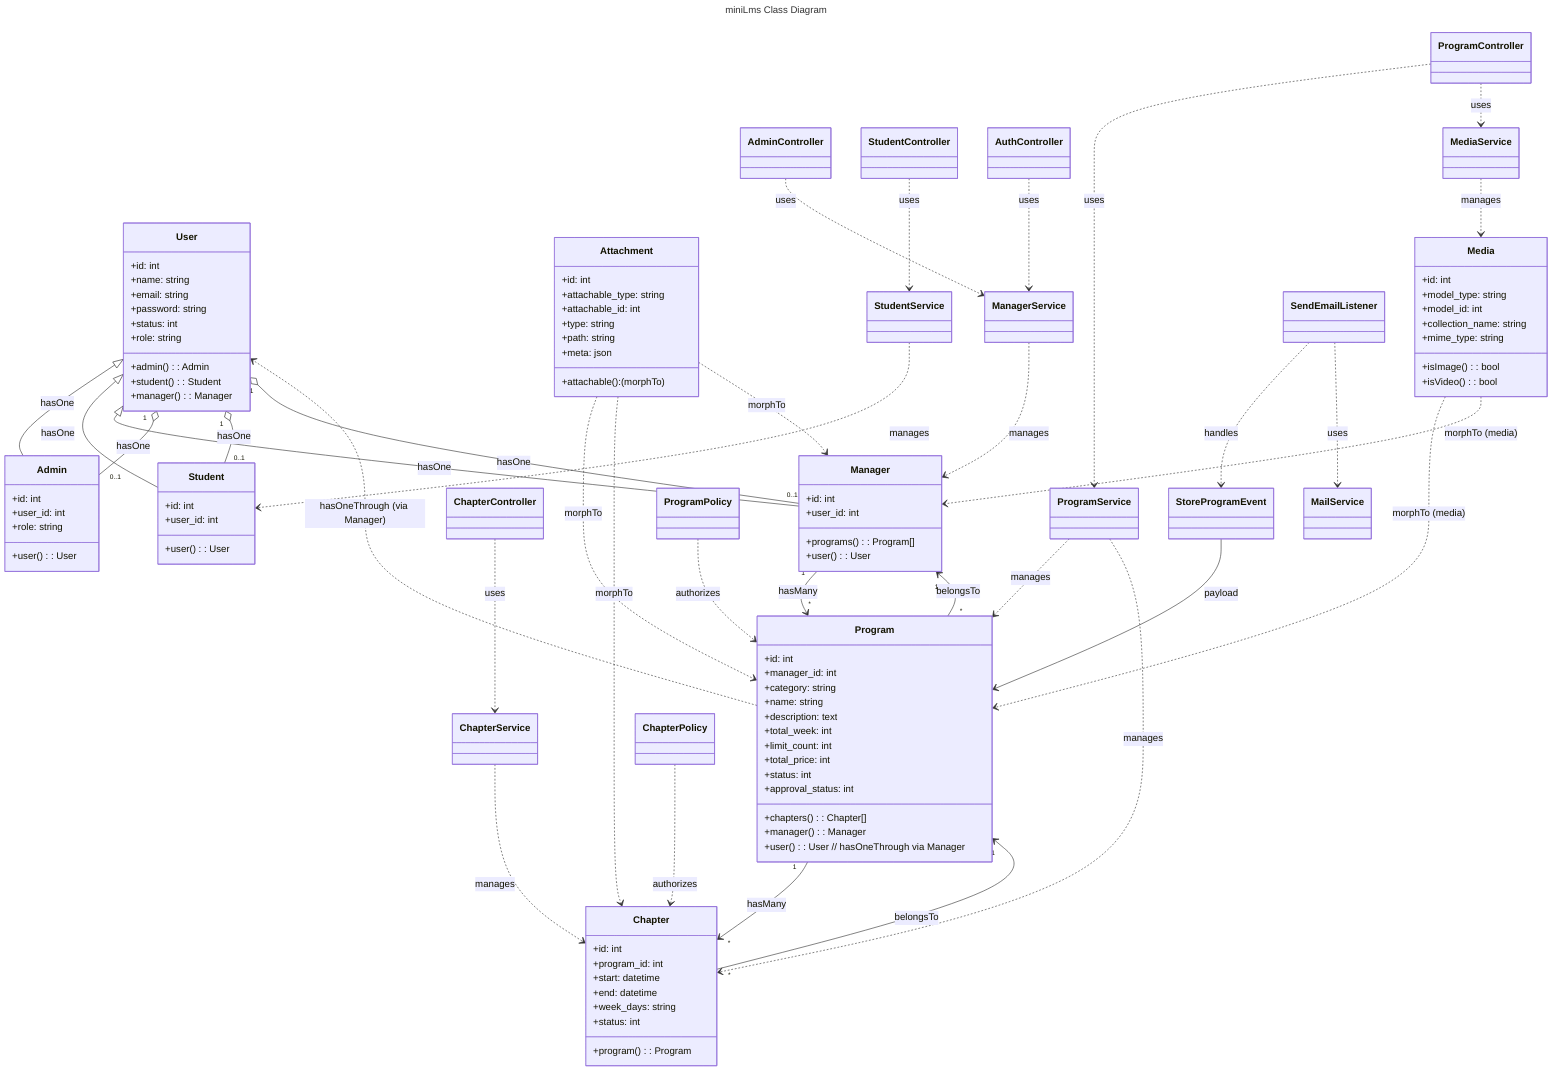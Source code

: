 ---
title: miniLms Class Diagram
---
classDiagram
    direction TB

    class User {
      +id: int
      +name: string
      +email: string
      +password: string
      +status: int
      +role: string
      +admin(): Admin
      +student(): Student
      +manager(): Manager
    }

    class Admin {
      +id: int
      +user_id: int
      +role: string
      +user(): User
    }

    class Student {
      +id: int
      +user_id: int
      +user(): User
    }

    class Manager {
      +id: int
      +user_id: int
      +programs(): Program[]
      +user(): User
    }

    class Program {
      +id: int
      +manager_id: int
      +category: string
      +name: string
      +description: text
      +total_week: int
      +limit_count: int
      +total_price: int
      +status: int
      +approval_status: int
      +chapters(): Chapter[]
      +manager(): Manager
      +user(): User // hasOneThrough via Manager
    }

    class Chapter {
      +id: int
      +program_id: int
      +start: datetime
      +end: datetime
      +week_days: string
      +status: int
      +program(): Program
    }

    %% Relationships
    User <|-- Admin : hasOne
    User <|-- Student : hasOne
    User <|-- Manager : hasOne

    User "1" o-- "0..1" Admin : hasOne
    User "1" o-- "0..1" Student : hasOne
    User "1" o-- "0..1" Manager : hasOne

    Manager "1" --> "*" Program : hasMany
    Program "*" --> "1" Manager : belongsTo

    Program "1" --> "*" Chapter : hasMany
    Chapter "*" --> "1" Program : belongsTo

    %% Through relation (Program -> User via Manager)
    Program ..> User : hasOneThrough (via Manager)

    %% Polymorphic attachments (custom Attachment model)
    class Attachment {
      +id: int
      +attachable_type: string
      +attachable_id: int
      +type: string
      +path: string
      +meta: json
      +attachable(): (morphTo)
    }
    %% Attachable targets (examples)
    Attachment ..> Program : morphTo
    Attachment ..> Chapter : morphTo
    Attachment ..> Manager : morphTo

    %% Spatie MediaLibrary integration
    class Media {
      +id: int
      +model_type: string
      +model_id: int
      +collection_name: string
      +mime_type: string
      +isImage(): bool
      +isVideo(): bool
    }
    Media ..> Program : morphTo (media)
    Media ..> Manager : morphTo (media)

  %% === Application Layer (Controllers) ===
  class AdminController
  class ProgramController
  class ChapterController
  class StudentController
  class AuthController

  %% === Domain Services ===
  class ProgramService
  class ChapterService
  class StudentService
  class ManagerService
  class MediaService
  class MailService

  %% === Policies ===
  class ProgramPolicy
  class ChapterPolicy

  %% === Events / Listeners ===
  class StoreProgramEvent
  class SendEmailListener

  %% Controllers use Services
  ProgramController ..> ProgramService : uses
  ProgramController ..> MediaService : uses
  ChapterController ..> ChapterService : uses
  StudentController ..> StudentService : uses
  AdminController ..> ManagerService : uses
  AuthController ..> ManagerService : uses

  %% Services operate on Models
  ProgramService ..> Program : manages
  ProgramService ..> Chapter : manages
  ChapterService ..> Chapter : manages
  StudentService ..> Student : manages
  ManagerService ..> Manager : manages
  MediaService ..> Media : manages

  %% Policies guard access
  ProgramPolicy ..> Program : authorizes
  ChapterPolicy ..> Chapter : authorizes

  %% Events / Listeners
  StoreProgramEvent --> Program : payload
  SendEmailListener ..> StoreProgramEvent : handles
  SendEmailListener ..> MailService : uses